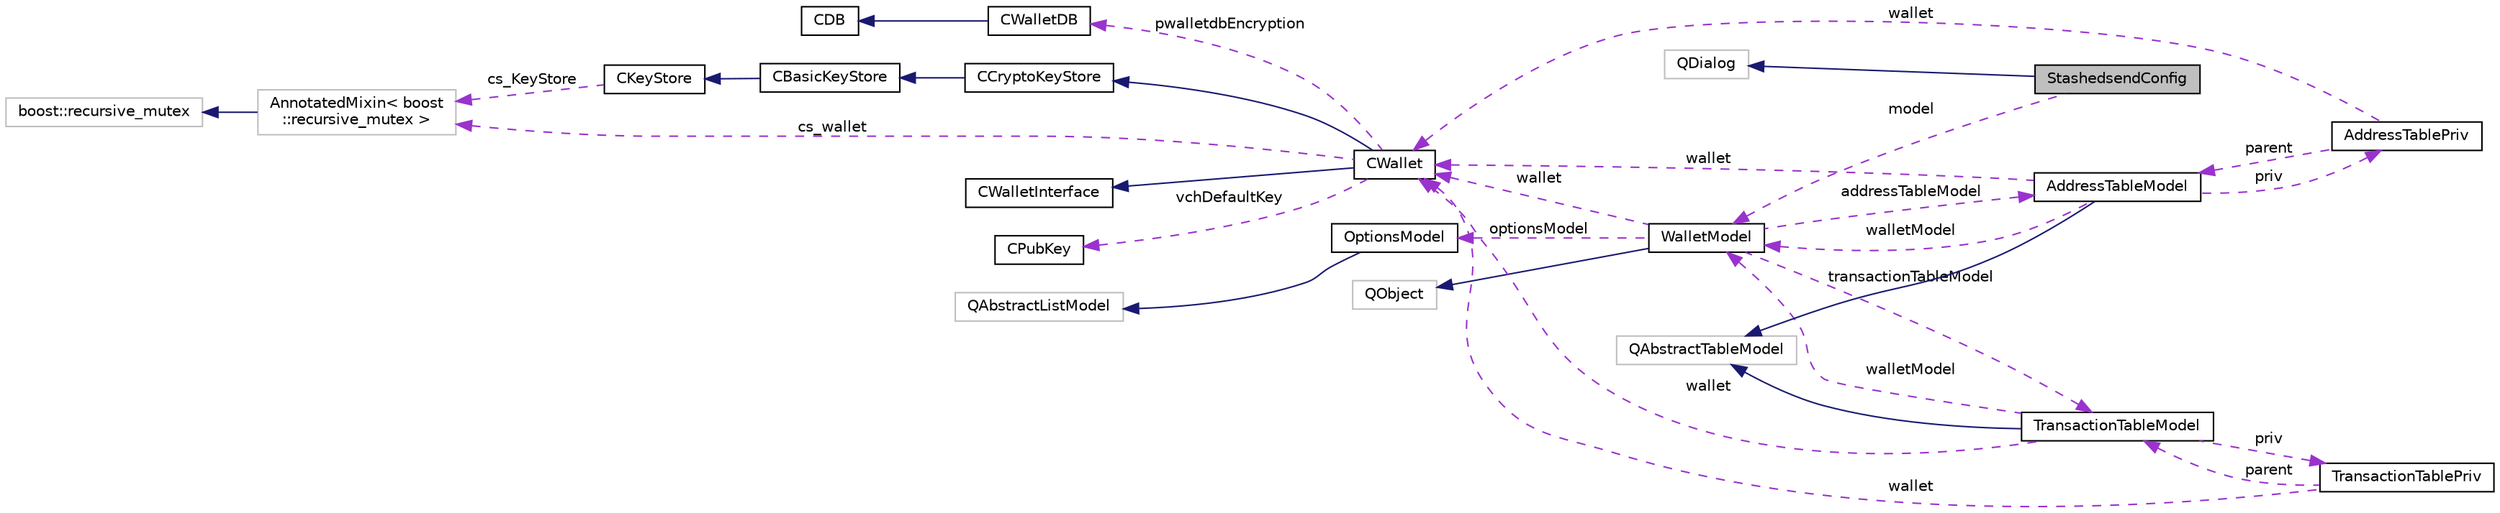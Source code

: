 digraph "StashedsendConfig"
{
  edge [fontname="Helvetica",fontsize="10",labelfontname="Helvetica",labelfontsize="10"];
  node [fontname="Helvetica",fontsize="10",shape=record];
  rankdir="LR";
  Node2 [label="StashedsendConfig",height=0.2,width=0.4,color="black", fillcolor="grey75", style="filled", fontcolor="black"];
  Node3 -> Node2 [dir="back",color="midnightblue",fontsize="10",style="solid",fontname="Helvetica"];
  Node3 [label="QDialog",height=0.2,width=0.4,color="grey75", fillcolor="white", style="filled"];
  Node4 -> Node2 [dir="back",color="darkorchid3",fontsize="10",style="dashed",label=" model" ,fontname="Helvetica"];
  Node4 [label="WalletModel",height=0.2,width=0.4,color="black", fillcolor="white", style="filled",URL="$d4/d27/class_wallet_model.html",tooltip="Interface to Ion wallet from Qt view code. "];
  Node5 -> Node4 [dir="back",color="midnightblue",fontsize="10",style="solid",fontname="Helvetica"];
  Node5 [label="QObject",height=0.2,width=0.4,color="grey75", fillcolor="white", style="filled"];
  Node6 -> Node4 [dir="back",color="darkorchid3",fontsize="10",style="dashed",label=" transactionTableModel" ,fontname="Helvetica"];
  Node6 [label="TransactionTableModel",height=0.2,width=0.4,color="black", fillcolor="white", style="filled",URL="$d7/dfe/class_transaction_table_model.html",tooltip="UI model for the transaction table of a wallet. "];
  Node7 -> Node6 [dir="back",color="midnightblue",fontsize="10",style="solid",fontname="Helvetica"];
  Node7 [label="QAbstractTableModel",height=0.2,width=0.4,color="grey75", fillcolor="white", style="filled"];
  Node8 -> Node6 [dir="back",color="darkorchid3",fontsize="10",style="dashed",label=" priv" ,fontname="Helvetica"];
  Node8 [label="TransactionTablePriv",height=0.2,width=0.4,color="black", fillcolor="white", style="filled",URL="$d2/ddb/class_transaction_table_priv.html"];
  Node6 -> Node8 [dir="back",color="darkorchid3",fontsize="10",style="dashed",label=" parent" ,fontname="Helvetica"];
  Node9 -> Node8 [dir="back",color="darkorchid3",fontsize="10",style="dashed",label=" wallet" ,fontname="Helvetica"];
  Node9 [label="CWallet",height=0.2,width=0.4,color="black", fillcolor="white", style="filled",URL="$d2/de5/class_c_wallet.html",tooltip="A CWallet is an extension of a keystore, which also maintains a set of transactions and balances..."];
  Node10 -> Node9 [dir="back",color="midnightblue",fontsize="10",style="solid",fontname="Helvetica"];
  Node10 [label="CCryptoKeyStore",height=0.2,width=0.4,color="black", fillcolor="white", style="filled",URL="$db/dad/class_c_crypto_key_store.html",tooltip="Keystore which keeps the private keys encrypted. "];
  Node11 -> Node10 [dir="back",color="midnightblue",fontsize="10",style="solid",fontname="Helvetica"];
  Node11 [label="CBasicKeyStore",height=0.2,width=0.4,color="black", fillcolor="white", style="filled",URL="$db/db1/class_c_basic_key_store.html",tooltip="Basic key store, that keeps keys in an address->secret map. "];
  Node12 -> Node11 [dir="back",color="midnightblue",fontsize="10",style="solid",fontname="Helvetica"];
  Node12 [label="CKeyStore",height=0.2,width=0.4,color="black", fillcolor="white", style="filled",URL="$d0/dc3/class_c_key_store.html",tooltip="A virtual base class for key stores. "];
  Node13 -> Node12 [dir="back",color="darkorchid3",fontsize="10",style="dashed",label=" cs_KeyStore" ,fontname="Helvetica"];
  Node13 [label="AnnotatedMixin\< boost\l::recursive_mutex \>",height=0.2,width=0.4,color="grey75", fillcolor="white", style="filled"];
  Node14 -> Node13 [dir="back",color="midnightblue",fontsize="10",style="solid",fontname="Helvetica"];
  Node14 [label="boost::recursive_mutex",height=0.2,width=0.4,color="grey75", fillcolor="white", style="filled"];
  Node15 -> Node9 [dir="back",color="midnightblue",fontsize="10",style="solid",fontname="Helvetica"];
  Node15 [label="CWalletInterface",height=0.2,width=0.4,color="black", fillcolor="white", style="filled",URL="$dc/d1a/class_c_wallet_interface.html"];
  Node16 -> Node9 [dir="back",color="darkorchid3",fontsize="10",style="dashed",label=" vchDefaultKey" ,fontname="Helvetica"];
  Node16 [label="CPubKey",height=0.2,width=0.4,color="black", fillcolor="white", style="filled",URL="$da/d4e/class_c_pub_key.html",tooltip="An encapsulated public key. "];
  Node13 -> Node9 [dir="back",color="darkorchid3",fontsize="10",style="dashed",label=" cs_wallet" ,fontname="Helvetica"];
  Node17 -> Node9 [dir="back",color="darkorchid3",fontsize="10",style="dashed",label=" pwalletdbEncryption" ,fontname="Helvetica"];
  Node17 [label="CWalletDB",height=0.2,width=0.4,color="black", fillcolor="white", style="filled",URL="$d4/d90/class_c_wallet_d_b.html",tooltip="Access to the wallet database (wallet.dat) "];
  Node18 -> Node17 [dir="back",color="midnightblue",fontsize="10",style="solid",fontname="Helvetica"];
  Node18 [label="CDB",height=0.2,width=0.4,color="black", fillcolor="white", style="filled",URL="$d1/d2e/class_c_d_b.html",tooltip="RAII class that provides access to a Berkeley database. "];
  Node4 -> Node6 [dir="back",color="darkorchid3",fontsize="10",style="dashed",label=" walletModel" ,fontname="Helvetica"];
  Node9 -> Node6 [dir="back",color="darkorchid3",fontsize="10",style="dashed",label=" wallet" ,fontname="Helvetica"];
  Node19 -> Node4 [dir="back",color="darkorchid3",fontsize="10",style="dashed",label=" addressTableModel" ,fontname="Helvetica"];
  Node19 [label="AddressTableModel",height=0.2,width=0.4,color="black", fillcolor="white", style="filled",URL="$d9/ded/class_address_table_model.html",tooltip="Qt model of the address book in the core. "];
  Node7 -> Node19 [dir="back",color="midnightblue",fontsize="10",style="solid",fontname="Helvetica"];
  Node20 -> Node19 [dir="back",color="darkorchid3",fontsize="10",style="dashed",label=" priv" ,fontname="Helvetica"];
  Node20 [label="AddressTablePriv",height=0.2,width=0.4,color="black", fillcolor="white", style="filled",URL="$de/dba/class_address_table_priv.html"];
  Node19 -> Node20 [dir="back",color="darkorchid3",fontsize="10",style="dashed",label=" parent" ,fontname="Helvetica"];
  Node9 -> Node20 [dir="back",color="darkorchid3",fontsize="10",style="dashed",label=" wallet" ,fontname="Helvetica"];
  Node4 -> Node19 [dir="back",color="darkorchid3",fontsize="10",style="dashed",label=" walletModel" ,fontname="Helvetica"];
  Node9 -> Node19 [dir="back",color="darkorchid3",fontsize="10",style="dashed",label=" wallet" ,fontname="Helvetica"];
  Node21 -> Node4 [dir="back",color="darkorchid3",fontsize="10",style="dashed",label=" optionsModel" ,fontname="Helvetica"];
  Node21 [label="OptionsModel",height=0.2,width=0.4,color="black", fillcolor="white", style="filled",URL="$da/d1f/class_options_model.html",tooltip="Interface from Qt to configuration data structure for Ion client. "];
  Node22 -> Node21 [dir="back",color="midnightblue",fontsize="10",style="solid",fontname="Helvetica"];
  Node22 [label="QAbstractListModel",height=0.2,width=0.4,color="grey75", fillcolor="white", style="filled"];
  Node9 -> Node4 [dir="back",color="darkorchid3",fontsize="10",style="dashed",label=" wallet" ,fontname="Helvetica"];
}
